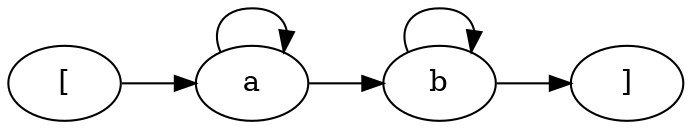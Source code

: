 digraph G {
rankdir = LR
label = "";
esg0_vertex0 -> esg0_vertex1;
esg0_vertex2 -> esg0_vertex3;
esg0_vertex1 -> esg0_vertex1;
esg0_vertex2 -> esg0_vertex2;
esg0_vertex1 -> esg0_vertex2;
esg0_vertex0 [label = "["]
esg0_vertex1 [label = "a"]
esg0_vertex2 [label = "b"]
esg0_vertex3 [label = "]"]
}
